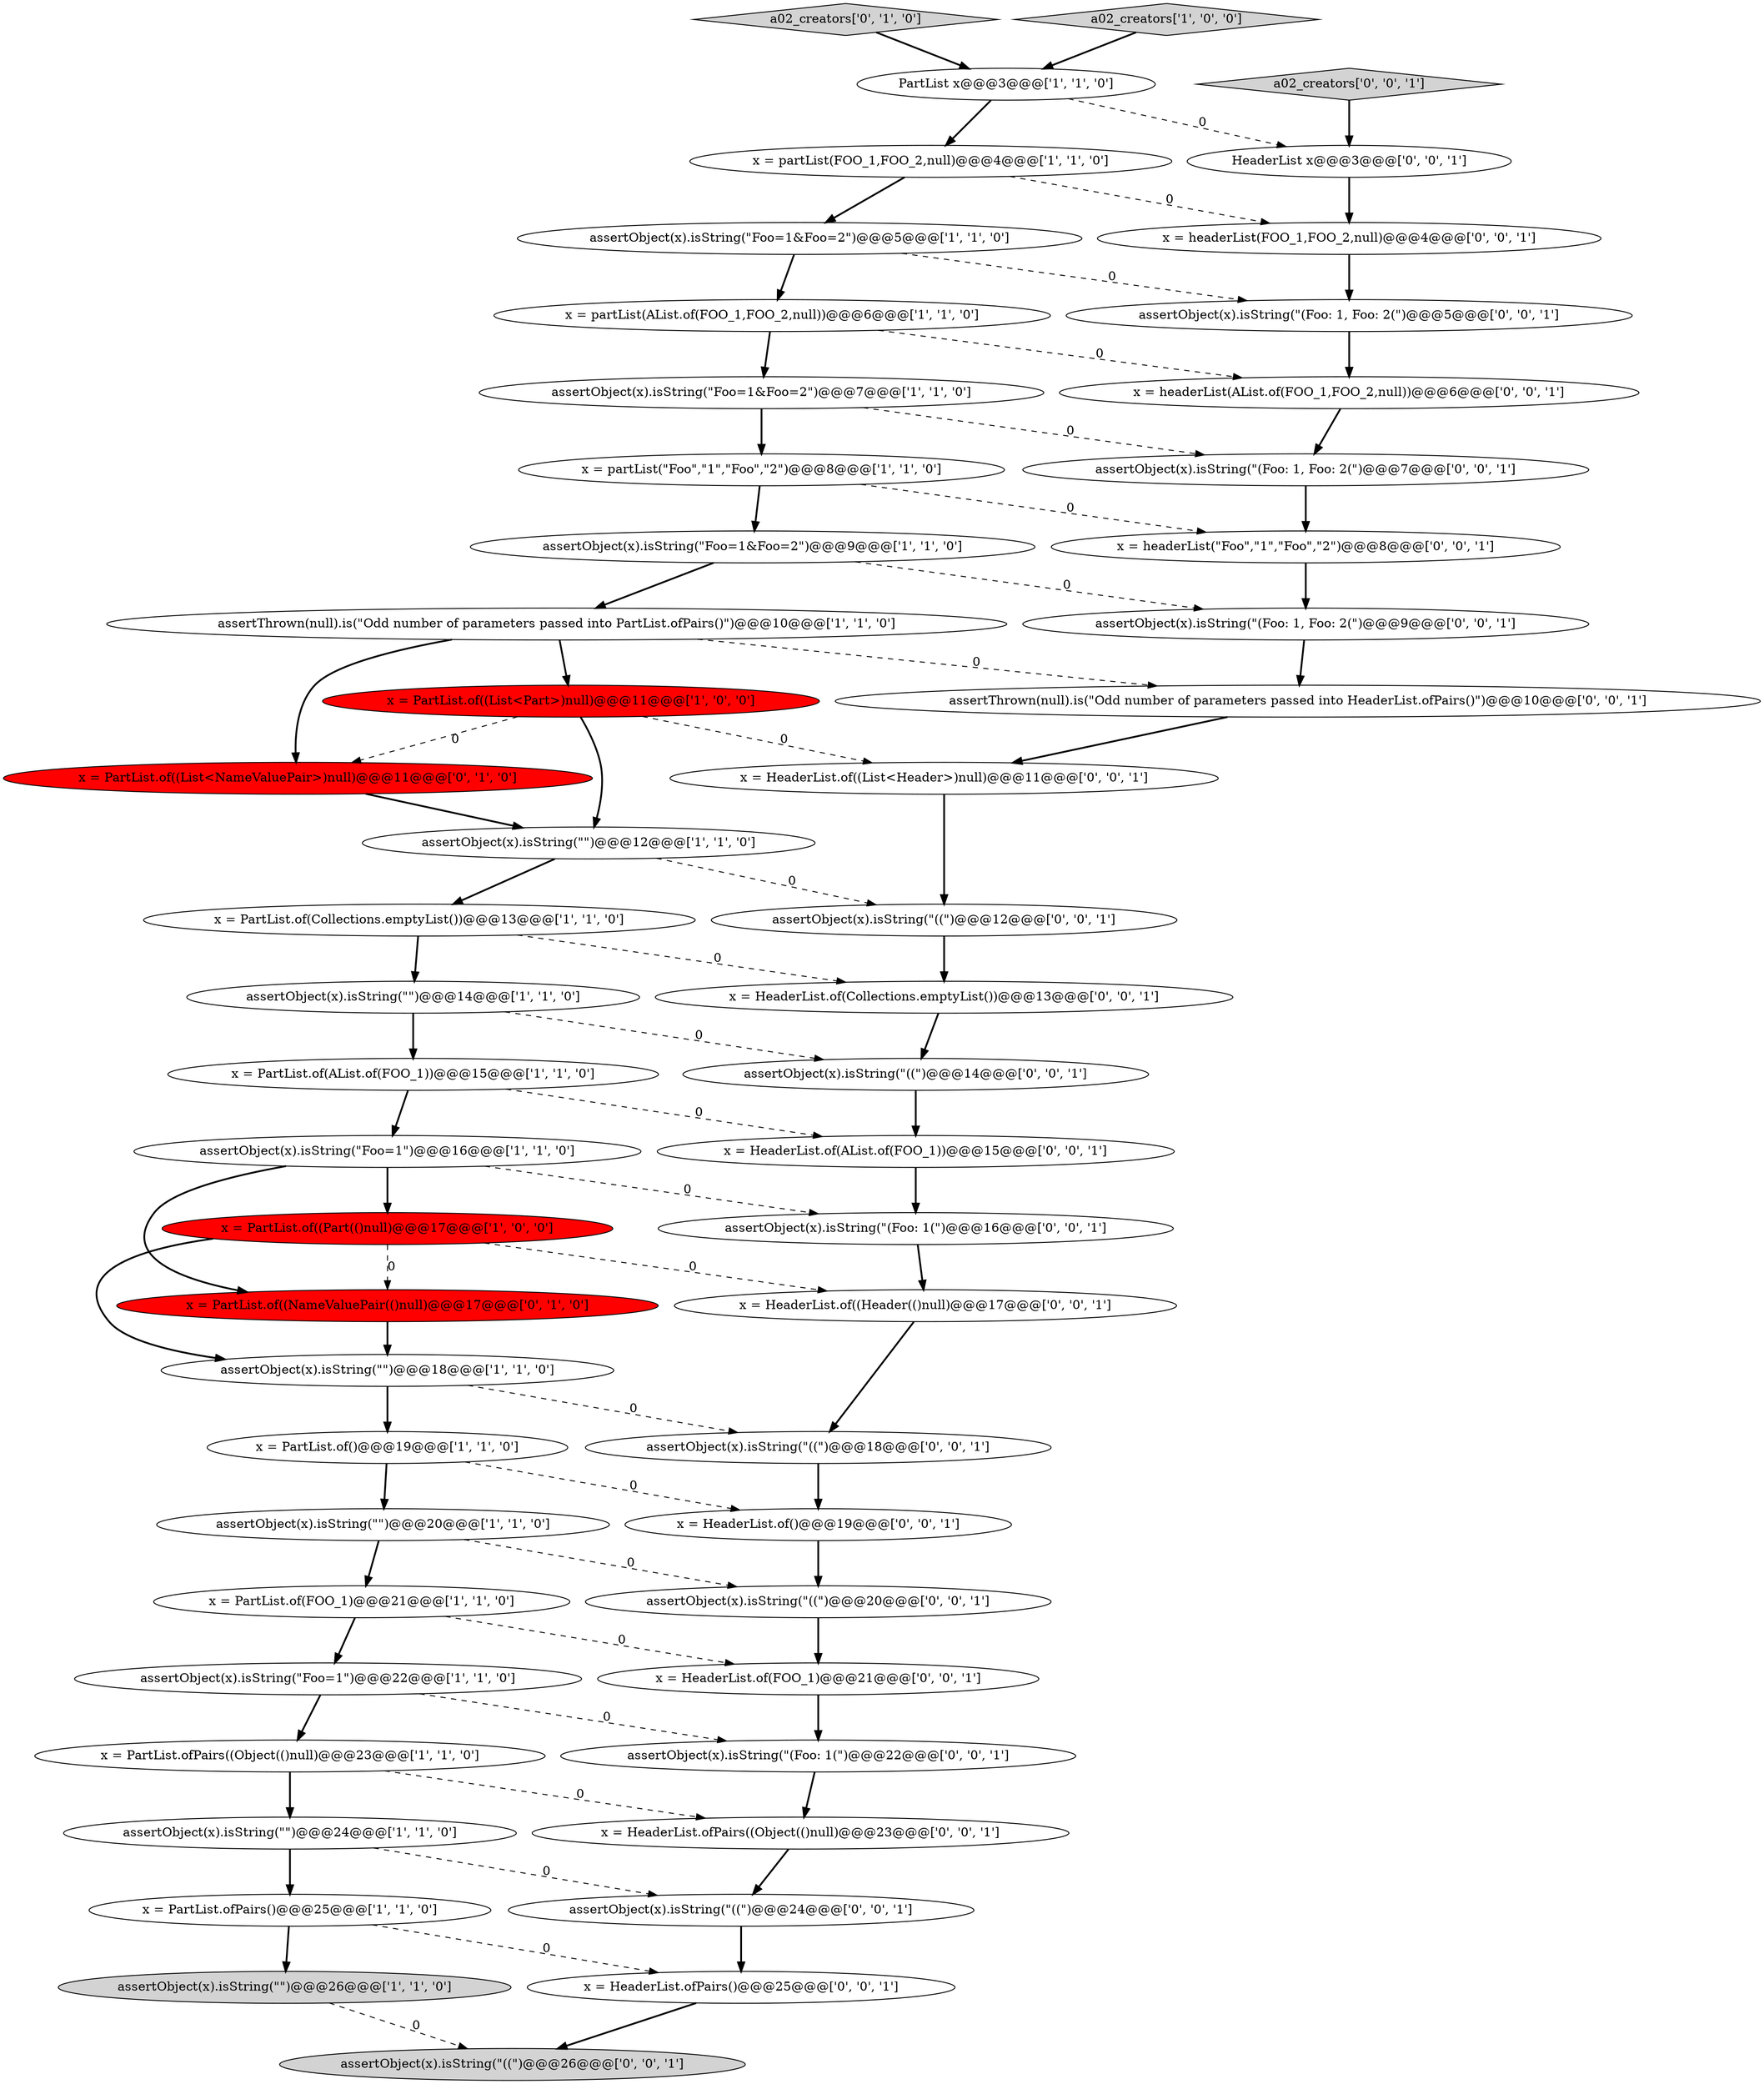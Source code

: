 digraph {
28 [style = filled, label = "HeaderList x@@@3@@@['0', '0', '1']", fillcolor = white, shape = ellipse image = "AAA0AAABBB3BBB"];
3 [style = filled, label = "assertObject(x).isString(\"Foo=1&Foo=2\")@@@7@@@['1', '1', '0']", fillcolor = white, shape = ellipse image = "AAA0AAABBB1BBB"];
41 [style = filled, label = "x = HeaderList.ofPairs((Object(()null)@@@23@@@['0', '0', '1']", fillcolor = white, shape = ellipse image = "AAA0AAABBB3BBB"];
9 [style = filled, label = "assertObject(x).isString(\"\")@@@26@@@['1', '1', '0']", fillcolor = lightgray, shape = ellipse image = "AAA0AAABBB1BBB"];
21 [style = filled, label = "x = PartList.ofPairs()@@@25@@@['1', '1', '0']", fillcolor = white, shape = ellipse image = "AAA0AAABBB1BBB"];
45 [style = filled, label = "assertObject(x).isString(\"((\")@@@24@@@['0', '0', '1']", fillcolor = white, shape = ellipse image = "AAA0AAABBB3BBB"];
19 [style = filled, label = "x = PartList.of(Collections.emptyList())@@@13@@@['1', '1', '0']", fillcolor = white, shape = ellipse image = "AAA0AAABBB1BBB"];
39 [style = filled, label = "x = HeaderList.of(Collections.emptyList())@@@13@@@['0', '0', '1']", fillcolor = white, shape = ellipse image = "AAA0AAABBB3BBB"];
24 [style = filled, label = "x = PartList.of()@@@19@@@['1', '1', '0']", fillcolor = white, shape = ellipse image = "AAA0AAABBB1BBB"];
16 [style = filled, label = "assertObject(x).isString(\"\")@@@18@@@['1', '1', '0']", fillcolor = white, shape = ellipse image = "AAA0AAABBB1BBB"];
27 [style = filled, label = "a02_creators['0', '1', '0']", fillcolor = lightgray, shape = diamond image = "AAA0AAABBB2BBB"];
44 [style = filled, label = "assertObject(x).isString(\"(Foo: 1(\")@@@22@@@['0', '0', '1']", fillcolor = white, shape = ellipse image = "AAA0AAABBB3BBB"];
18 [style = filled, label = "x = PartList.of(FOO_1)@@@21@@@['1', '1', '0']", fillcolor = white, shape = ellipse image = "AAA0AAABBB1BBB"];
2 [style = filled, label = "a02_creators['1', '0', '0']", fillcolor = lightgray, shape = diamond image = "AAA0AAABBB1BBB"];
30 [style = filled, label = "x = headerList(FOO_1,FOO_2,null)@@@4@@@['0', '0', '1']", fillcolor = white, shape = ellipse image = "AAA0AAABBB3BBB"];
40 [style = filled, label = "x = HeaderList.of((Header(()null)@@@17@@@['0', '0', '1']", fillcolor = white, shape = ellipse image = "AAA0AAABBB3BBB"];
43 [style = filled, label = "assertObject(x).isString(\"(Foo: 1(\")@@@16@@@['0', '0', '1']", fillcolor = white, shape = ellipse image = "AAA0AAABBB3BBB"];
48 [style = filled, label = "x = HeaderList.of((List<Header>)null)@@@11@@@['0', '0', '1']", fillcolor = white, shape = ellipse image = "AAA0AAABBB3BBB"];
7 [style = filled, label = "x = PartList.of(AList.of(FOO_1))@@@15@@@['1', '1', '0']", fillcolor = white, shape = ellipse image = "AAA0AAABBB1BBB"];
14 [style = filled, label = "assertObject(x).isString(\"Foo=1&Foo=2\")@@@9@@@['1', '1', '0']", fillcolor = white, shape = ellipse image = "AAA0AAABBB1BBB"];
25 [style = filled, label = "x = PartList.of((NameValuePair(()null)@@@17@@@['0', '1', '0']", fillcolor = red, shape = ellipse image = "AAA1AAABBB2BBB"];
31 [style = filled, label = "assertObject(x).isString(\"(Foo: 1, Foo: 2(\")@@@5@@@['0', '0', '1']", fillcolor = white, shape = ellipse image = "AAA0AAABBB3BBB"];
20 [style = filled, label = "assertObject(x).isString(\"\")@@@24@@@['1', '1', '0']", fillcolor = white, shape = ellipse image = "AAA0AAABBB1BBB"];
17 [style = filled, label = "assertObject(x).isString(\"Foo=1\")@@@16@@@['1', '1', '0']", fillcolor = white, shape = ellipse image = "AAA0AAABBB1BBB"];
46 [style = filled, label = "assertObject(x).isString(\"(Foo: 1, Foo: 2(\")@@@7@@@['0', '0', '1']", fillcolor = white, shape = ellipse image = "AAA0AAABBB3BBB"];
12 [style = filled, label = "assertObject(x).isString(\"Foo=1&Foo=2\")@@@5@@@['1', '1', '0']", fillcolor = white, shape = ellipse image = "AAA0AAABBB1BBB"];
50 [style = filled, label = "x = HeaderList.of()@@@19@@@['0', '0', '1']", fillcolor = white, shape = ellipse image = "AAA0AAABBB3BBB"];
1 [style = filled, label = "x = partList(FOO_1,FOO_2,null)@@@4@@@['1', '1', '0']", fillcolor = white, shape = ellipse image = "AAA0AAABBB1BBB"];
35 [style = filled, label = "assertObject(x).isString(\"((\")@@@26@@@['0', '0', '1']", fillcolor = lightgray, shape = ellipse image = "AAA0AAABBB3BBB"];
52 [style = filled, label = "assertObject(x).isString(\"((\")@@@14@@@['0', '0', '1']", fillcolor = white, shape = ellipse image = "AAA0AAABBB3BBB"];
26 [style = filled, label = "x = PartList.of((List<NameValuePair>)null)@@@11@@@['0', '1', '0']", fillcolor = red, shape = ellipse image = "AAA1AAABBB2BBB"];
22 [style = filled, label = "assertObject(x).isString(\"\")@@@14@@@['1', '1', '0']", fillcolor = white, shape = ellipse image = "AAA0AAABBB1BBB"];
42 [style = filled, label = "x = headerList(\"Foo\",\"1\",\"Foo\",\"2\")@@@8@@@['0', '0', '1']", fillcolor = white, shape = ellipse image = "AAA0AAABBB3BBB"];
23 [style = filled, label = "assertObject(x).isString(\"Foo=1\")@@@22@@@['1', '1', '0']", fillcolor = white, shape = ellipse image = "AAA0AAABBB1BBB"];
8 [style = filled, label = "x = PartList.ofPairs((Object(()null)@@@23@@@['1', '1', '0']", fillcolor = white, shape = ellipse image = "AAA0AAABBB1BBB"];
47 [style = filled, label = "x = HeaderList.of(AList.of(FOO_1))@@@15@@@['0', '0', '1']", fillcolor = white, shape = ellipse image = "AAA0AAABBB3BBB"];
34 [style = filled, label = "assertObject(x).isString(\"(Foo: 1, Foo: 2(\")@@@9@@@['0', '0', '1']", fillcolor = white, shape = ellipse image = "AAA0AAABBB3BBB"];
33 [style = filled, label = "x = HeaderList.ofPairs()@@@25@@@['0', '0', '1']", fillcolor = white, shape = ellipse image = "AAA0AAABBB3BBB"];
51 [style = filled, label = "x = HeaderList.of(FOO_1)@@@21@@@['0', '0', '1']", fillcolor = white, shape = ellipse image = "AAA0AAABBB3BBB"];
32 [style = filled, label = "x = headerList(AList.of(FOO_1,FOO_2,null))@@@6@@@['0', '0', '1']", fillcolor = white, shape = ellipse image = "AAA0AAABBB3BBB"];
38 [style = filled, label = "assertObject(x).isString(\"((\")@@@18@@@['0', '0', '1']", fillcolor = white, shape = ellipse image = "AAA0AAABBB3BBB"];
0 [style = filled, label = "assertObject(x).isString(\"\")@@@12@@@['1', '1', '0']", fillcolor = white, shape = ellipse image = "AAA0AAABBB1BBB"];
13 [style = filled, label = "PartList x@@@3@@@['1', '1', '0']", fillcolor = white, shape = ellipse image = "AAA0AAABBB1BBB"];
36 [style = filled, label = "assertThrown(null).is(\"Odd number of parameters passed into HeaderList.ofPairs()\")@@@10@@@['0', '0', '1']", fillcolor = white, shape = ellipse image = "AAA0AAABBB3BBB"];
15 [style = filled, label = "assertObject(x).isString(\"\")@@@20@@@['1', '1', '0']", fillcolor = white, shape = ellipse image = "AAA0AAABBB1BBB"];
11 [style = filled, label = "x = PartList.of((Part(()null)@@@17@@@['1', '0', '0']", fillcolor = red, shape = ellipse image = "AAA1AAABBB1BBB"];
5 [style = filled, label = "x = partList(\"Foo\",\"1\",\"Foo\",\"2\")@@@8@@@['1', '1', '0']", fillcolor = white, shape = ellipse image = "AAA0AAABBB1BBB"];
29 [style = filled, label = "assertObject(x).isString(\"((\")@@@12@@@['0', '0', '1']", fillcolor = white, shape = ellipse image = "AAA0AAABBB3BBB"];
37 [style = filled, label = "assertObject(x).isString(\"((\")@@@20@@@['0', '0', '1']", fillcolor = white, shape = ellipse image = "AAA0AAABBB3BBB"];
49 [style = filled, label = "a02_creators['0', '0', '1']", fillcolor = lightgray, shape = diamond image = "AAA0AAABBB3BBB"];
6 [style = filled, label = "x = PartList.of((List<Part>)null)@@@11@@@['1', '0', '0']", fillcolor = red, shape = ellipse image = "AAA1AAABBB1BBB"];
4 [style = filled, label = "x = partList(AList.of(FOO_1,FOO_2,null))@@@6@@@['1', '1', '0']", fillcolor = white, shape = ellipse image = "AAA0AAABBB1BBB"];
10 [style = filled, label = "assertThrown(null).is(\"Odd number of parameters passed into PartList.ofPairs()\")@@@10@@@['1', '1', '0']", fillcolor = white, shape = ellipse image = "AAA0AAABBB1BBB"];
18->51 [style = dashed, label="0"];
27->13 [style = bold, label=""];
11->16 [style = bold, label=""];
17->25 [style = bold, label=""];
4->3 [style = bold, label=""];
46->42 [style = bold, label=""];
42->34 [style = bold, label=""];
33->35 [style = bold, label=""];
16->38 [style = dashed, label="0"];
7->17 [style = bold, label=""];
32->46 [style = bold, label=""];
18->23 [style = bold, label=""];
17->43 [style = dashed, label="0"];
28->30 [style = bold, label=""];
14->34 [style = dashed, label="0"];
10->36 [style = dashed, label="0"];
29->39 [style = bold, label=""];
0->19 [style = bold, label=""];
48->29 [style = bold, label=""];
37->51 [style = bold, label=""];
1->30 [style = dashed, label="0"];
31->32 [style = bold, label=""];
16->24 [style = bold, label=""];
50->37 [style = bold, label=""];
11->40 [style = dashed, label="0"];
15->37 [style = dashed, label="0"];
20->45 [style = dashed, label="0"];
5->42 [style = dashed, label="0"];
51->44 [style = bold, label=""];
45->33 [style = bold, label=""];
12->31 [style = dashed, label="0"];
14->10 [style = bold, label=""];
49->28 [style = bold, label=""];
3->46 [style = dashed, label="0"];
6->48 [style = dashed, label="0"];
10->26 [style = bold, label=""];
6->0 [style = bold, label=""];
47->43 [style = bold, label=""];
5->14 [style = bold, label=""];
23->8 [style = bold, label=""];
40->38 [style = bold, label=""];
22->52 [style = dashed, label="0"];
25->16 [style = bold, label=""];
8->41 [style = dashed, label="0"];
15->18 [style = bold, label=""];
10->6 [style = bold, label=""];
22->7 [style = bold, label=""];
17->11 [style = bold, label=""];
13->1 [style = bold, label=""];
2->13 [style = bold, label=""];
9->35 [style = dashed, label="0"];
20->21 [style = bold, label=""];
4->32 [style = dashed, label="0"];
43->40 [style = bold, label=""];
38->50 [style = bold, label=""];
13->28 [style = dashed, label="0"];
26->0 [style = bold, label=""];
3->5 [style = bold, label=""];
21->9 [style = bold, label=""];
39->52 [style = bold, label=""];
52->47 [style = bold, label=""];
8->20 [style = bold, label=""];
23->44 [style = dashed, label="0"];
12->4 [style = bold, label=""];
19->39 [style = dashed, label="0"];
21->33 [style = dashed, label="0"];
30->31 [style = bold, label=""];
6->26 [style = dashed, label="0"];
34->36 [style = bold, label=""];
36->48 [style = bold, label=""];
0->29 [style = dashed, label="0"];
44->41 [style = bold, label=""];
11->25 [style = dashed, label="0"];
1->12 [style = bold, label=""];
24->50 [style = dashed, label="0"];
41->45 [style = bold, label=""];
19->22 [style = bold, label=""];
7->47 [style = dashed, label="0"];
24->15 [style = bold, label=""];
}
